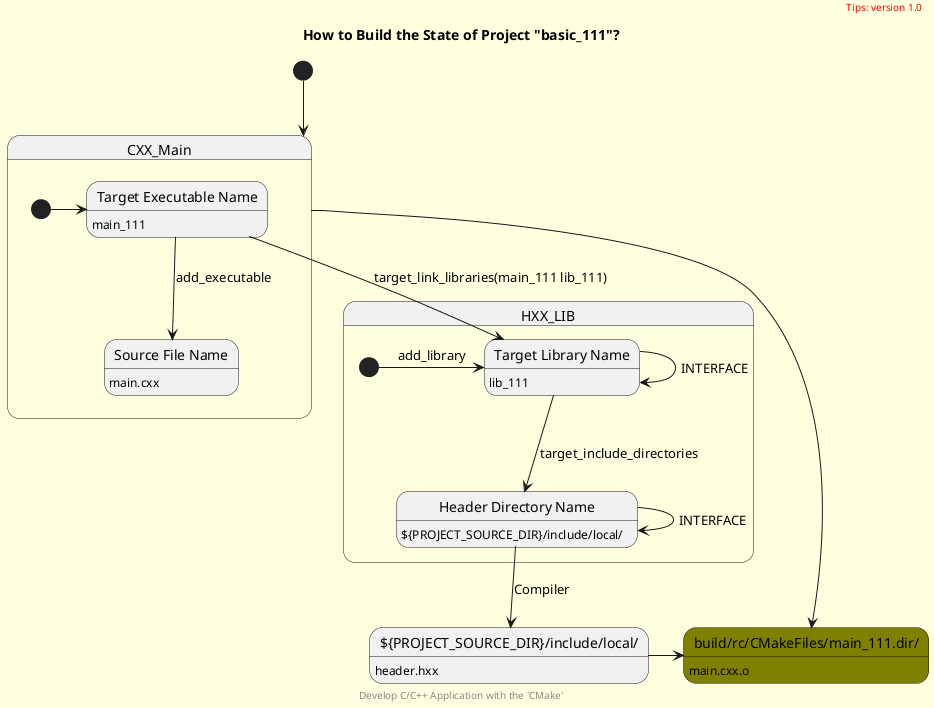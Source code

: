 @startuml
scale 600 width
skinparam backgroundColor #FFEBDC
scale 1
skinparam backgroundColor LightYellow
skinparam state {
  BackgroundColor<<O-File>> Olive
}

[*] --> CXX_Main

state HXX_LIB {
  state "Target Library Name" as lib_111
  lib_111 : lib_111
  state "Header Directory Name" as header_dir
  header_dir : ${PROJECT_SOURCE_DIR}/include/local/

  [*] -right-> lib_111 : add_library
  lib_111 --> lib_111 : INTERFACE
  lib_111 --> header_dir : target_include_directories
  header_dir --> header_dir : INTERFACE
}

state CXX_Main {
  state "Target Executable Name" as main_111
  main_111 : main_111
  state "Source File Name" as main_cxx
  main_cxx : main.cxx

  [*] -right-> main_111
  main_111 --> main_cxx : add_executable
  main_111 --> lib_111 : target_link_libraries(main_111 lib_111)
}

state "${PROJECT_SOURCE_DIR}/include/local/" as local
local : header.hxx
header_dir --> local : Compiler
'main_cxx --> local : Compiler

state "build/rc/CMakeFiles/main_111.dir/" as o_file <<O-File>>
o_file : main.cxx.o
local -right-> o_file
CXX_Main --> o_file
'lib_111 --> main_cxx

title
    How to Build the State of Project "basic_111"?
end title

header
<font color=red>Tips: version 1.0</font>
endheader

center footer Develop C/C++ Application with the 'CMake'

@enduml